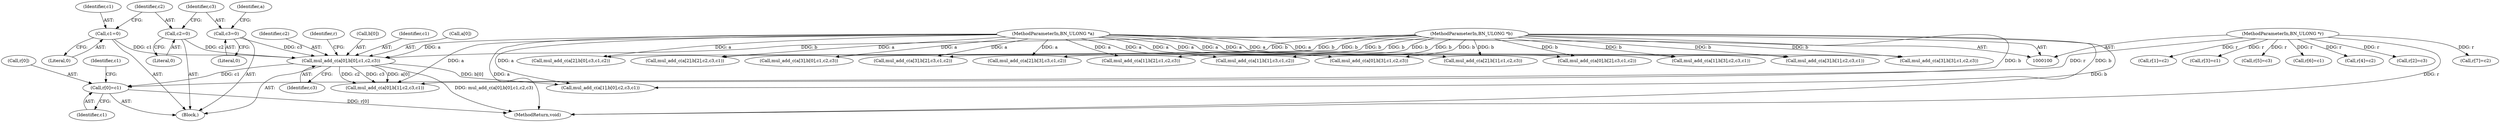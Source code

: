 digraph "0_openssl_a7a44ba55cb4f884c6bc9ceac90072dea38e66d0@pointer" {
"1000127" [label="(Call,r[0]=c1)"];
"1000117" [label="(Call,mul_add_c(a[0],b[0],c1,c2,c3))"];
"1000102" [label="(MethodParameterIn,BN_ULONG *a)"];
"1000103" [label="(MethodParameterIn,BN_ULONG *b)"];
"1000108" [label="(Call,c1=0)"];
"1000111" [label="(Call,c2=0)"];
"1000114" [label="(Call,c3=0)"];
"1000101" [label="(MethodParameterIn,BN_ULONG *r)"];
"1000241" [label="(Call,r[3]=c1)"];
"1000112" [label="(Identifier,c2)"];
"1000231" [label="(Call,mul_add_c(a[3],b[0],c1,c2,c3))"];
"1000269" [label="(Call,mul_add_c(a[1],b[3],c2,c3,c1))"];
"1000183" [label="(Call,mul_add_c(a[0],b[2],c3,c1,c2))"];
"1000113" [label="(Literal,0)"];
"1000116" [label="(Literal,0)"];
"1000114" [label="(Call,c3=0)"];
"1000307" [label="(Call,r[5]=c3)"];
"1000126" [label="(Identifier,c3)"];
"1000101" [label="(MethodParameterIn,BN_ULONG *r)"];
"1000111" [label="(Call,c2=0)"];
"1000118" [label="(Call,a[0])"];
"1000125" [label="(Identifier,c2)"];
"1000163" [label="(Call,mul_add_c(a[2],b[0],c3,c1,c2))"];
"1000173" [label="(Call,mul_add_c(a[1],b[1],c3,c1,c2))"];
"1000325" [label="(Call,r[6]=c1)"];
"1000128" [label="(Call,r[0])"];
"1000108" [label="(Call,c1=0)"];
"1000249" [label="(Call,mul_add_c(a[3],b[1],c2,c3,c1))"];
"1000279" [label="(Call,r[4]=c2)"];
"1000133" [label="(Identifier,c1)"];
"1000221" [label="(Call,mul_add_c(a[2],b[1],c1,c2,c3))"];
"1000103" [label="(MethodParameterIn,BN_ULONG *b)"];
"1000335" [label="(MethodReturn,void)"];
"1000315" [label="(Call,mul_add_c(a[3],b[3],c1,c2,c3))"];
"1000287" [label="(Call,mul_add_c(a[2],b[3],c3,c1,c2))"];
"1000110" [label="(Literal,0)"];
"1000109" [label="(Identifier,c1)"];
"1000193" [label="(Call,r[2]=c3)"];
"1000330" [label="(Call,r[7]=c2)"];
"1000131" [label="(Identifier,c1)"];
"1000115" [label="(Identifier,c3)"];
"1000129" [label="(Identifier,r)"];
"1000121" [label="(Call,b[0])"];
"1000155" [label="(Call,r[1]=c2)"];
"1000102" [label="(MethodParameterIn,BN_ULONG *a)"];
"1000104" [label="(Block,)"];
"1000135" [label="(Call,mul_add_c(a[0],b[1],c2,c3,c1))"];
"1000201" [label="(Call,mul_add_c(a[0],b[3],c1,c2,c3))"];
"1000259" [label="(Call,mul_add_c(a[2],b[2],c2,c3,c1))"];
"1000127" [label="(Call,r[0]=c1)"];
"1000117" [label="(Call,mul_add_c(a[0],b[0],c1,c2,c3))"];
"1000124" [label="(Identifier,c1)"];
"1000297" [label="(Call,mul_add_c(a[3],b[2],c3,c1,c2))"];
"1000119" [label="(Identifier,a)"];
"1000211" [label="(Call,mul_add_c(a[1],b[2],c1,c2,c3))"];
"1000145" [label="(Call,mul_add_c(a[1],b[0],c2,c3,c1))"];
"1000127" -> "1000104"  [label="AST: "];
"1000127" -> "1000131"  [label="CFG: "];
"1000128" -> "1000127"  [label="AST: "];
"1000131" -> "1000127"  [label="AST: "];
"1000133" -> "1000127"  [label="CFG: "];
"1000127" -> "1000335"  [label="DDG: r[0]"];
"1000117" -> "1000127"  [label="DDG: c1"];
"1000101" -> "1000127"  [label="DDG: r"];
"1000117" -> "1000104"  [label="AST: "];
"1000117" -> "1000126"  [label="CFG: "];
"1000118" -> "1000117"  [label="AST: "];
"1000121" -> "1000117"  [label="AST: "];
"1000124" -> "1000117"  [label="AST: "];
"1000125" -> "1000117"  [label="AST: "];
"1000126" -> "1000117"  [label="AST: "];
"1000129" -> "1000117"  [label="CFG: "];
"1000117" -> "1000335"  [label="DDG: mul_add_c(a[0],b[0],c1,c2,c3)"];
"1000102" -> "1000117"  [label="DDG: a"];
"1000103" -> "1000117"  [label="DDG: b"];
"1000108" -> "1000117"  [label="DDG: c1"];
"1000111" -> "1000117"  [label="DDG: c2"];
"1000114" -> "1000117"  [label="DDG: c3"];
"1000117" -> "1000135"  [label="DDG: a[0]"];
"1000117" -> "1000135"  [label="DDG: c2"];
"1000117" -> "1000135"  [label="DDG: c3"];
"1000117" -> "1000145"  [label="DDG: b[0]"];
"1000102" -> "1000100"  [label="AST: "];
"1000102" -> "1000335"  [label="DDG: a"];
"1000102" -> "1000135"  [label="DDG: a"];
"1000102" -> "1000145"  [label="DDG: a"];
"1000102" -> "1000163"  [label="DDG: a"];
"1000102" -> "1000173"  [label="DDG: a"];
"1000102" -> "1000183"  [label="DDG: a"];
"1000102" -> "1000201"  [label="DDG: a"];
"1000102" -> "1000211"  [label="DDG: a"];
"1000102" -> "1000221"  [label="DDG: a"];
"1000102" -> "1000231"  [label="DDG: a"];
"1000102" -> "1000249"  [label="DDG: a"];
"1000102" -> "1000259"  [label="DDG: a"];
"1000102" -> "1000269"  [label="DDG: a"];
"1000102" -> "1000287"  [label="DDG: a"];
"1000102" -> "1000297"  [label="DDG: a"];
"1000102" -> "1000315"  [label="DDG: a"];
"1000103" -> "1000100"  [label="AST: "];
"1000103" -> "1000335"  [label="DDG: b"];
"1000103" -> "1000135"  [label="DDG: b"];
"1000103" -> "1000145"  [label="DDG: b"];
"1000103" -> "1000163"  [label="DDG: b"];
"1000103" -> "1000173"  [label="DDG: b"];
"1000103" -> "1000183"  [label="DDG: b"];
"1000103" -> "1000201"  [label="DDG: b"];
"1000103" -> "1000211"  [label="DDG: b"];
"1000103" -> "1000221"  [label="DDG: b"];
"1000103" -> "1000231"  [label="DDG: b"];
"1000103" -> "1000249"  [label="DDG: b"];
"1000103" -> "1000259"  [label="DDG: b"];
"1000103" -> "1000269"  [label="DDG: b"];
"1000103" -> "1000287"  [label="DDG: b"];
"1000103" -> "1000297"  [label="DDG: b"];
"1000103" -> "1000315"  [label="DDG: b"];
"1000108" -> "1000104"  [label="AST: "];
"1000108" -> "1000110"  [label="CFG: "];
"1000109" -> "1000108"  [label="AST: "];
"1000110" -> "1000108"  [label="AST: "];
"1000112" -> "1000108"  [label="CFG: "];
"1000111" -> "1000104"  [label="AST: "];
"1000111" -> "1000113"  [label="CFG: "];
"1000112" -> "1000111"  [label="AST: "];
"1000113" -> "1000111"  [label="AST: "];
"1000115" -> "1000111"  [label="CFG: "];
"1000114" -> "1000104"  [label="AST: "];
"1000114" -> "1000116"  [label="CFG: "];
"1000115" -> "1000114"  [label="AST: "];
"1000116" -> "1000114"  [label="AST: "];
"1000119" -> "1000114"  [label="CFG: "];
"1000101" -> "1000100"  [label="AST: "];
"1000101" -> "1000335"  [label="DDG: r"];
"1000101" -> "1000155"  [label="DDG: r"];
"1000101" -> "1000193"  [label="DDG: r"];
"1000101" -> "1000241"  [label="DDG: r"];
"1000101" -> "1000279"  [label="DDG: r"];
"1000101" -> "1000307"  [label="DDG: r"];
"1000101" -> "1000325"  [label="DDG: r"];
"1000101" -> "1000330"  [label="DDG: r"];
}
